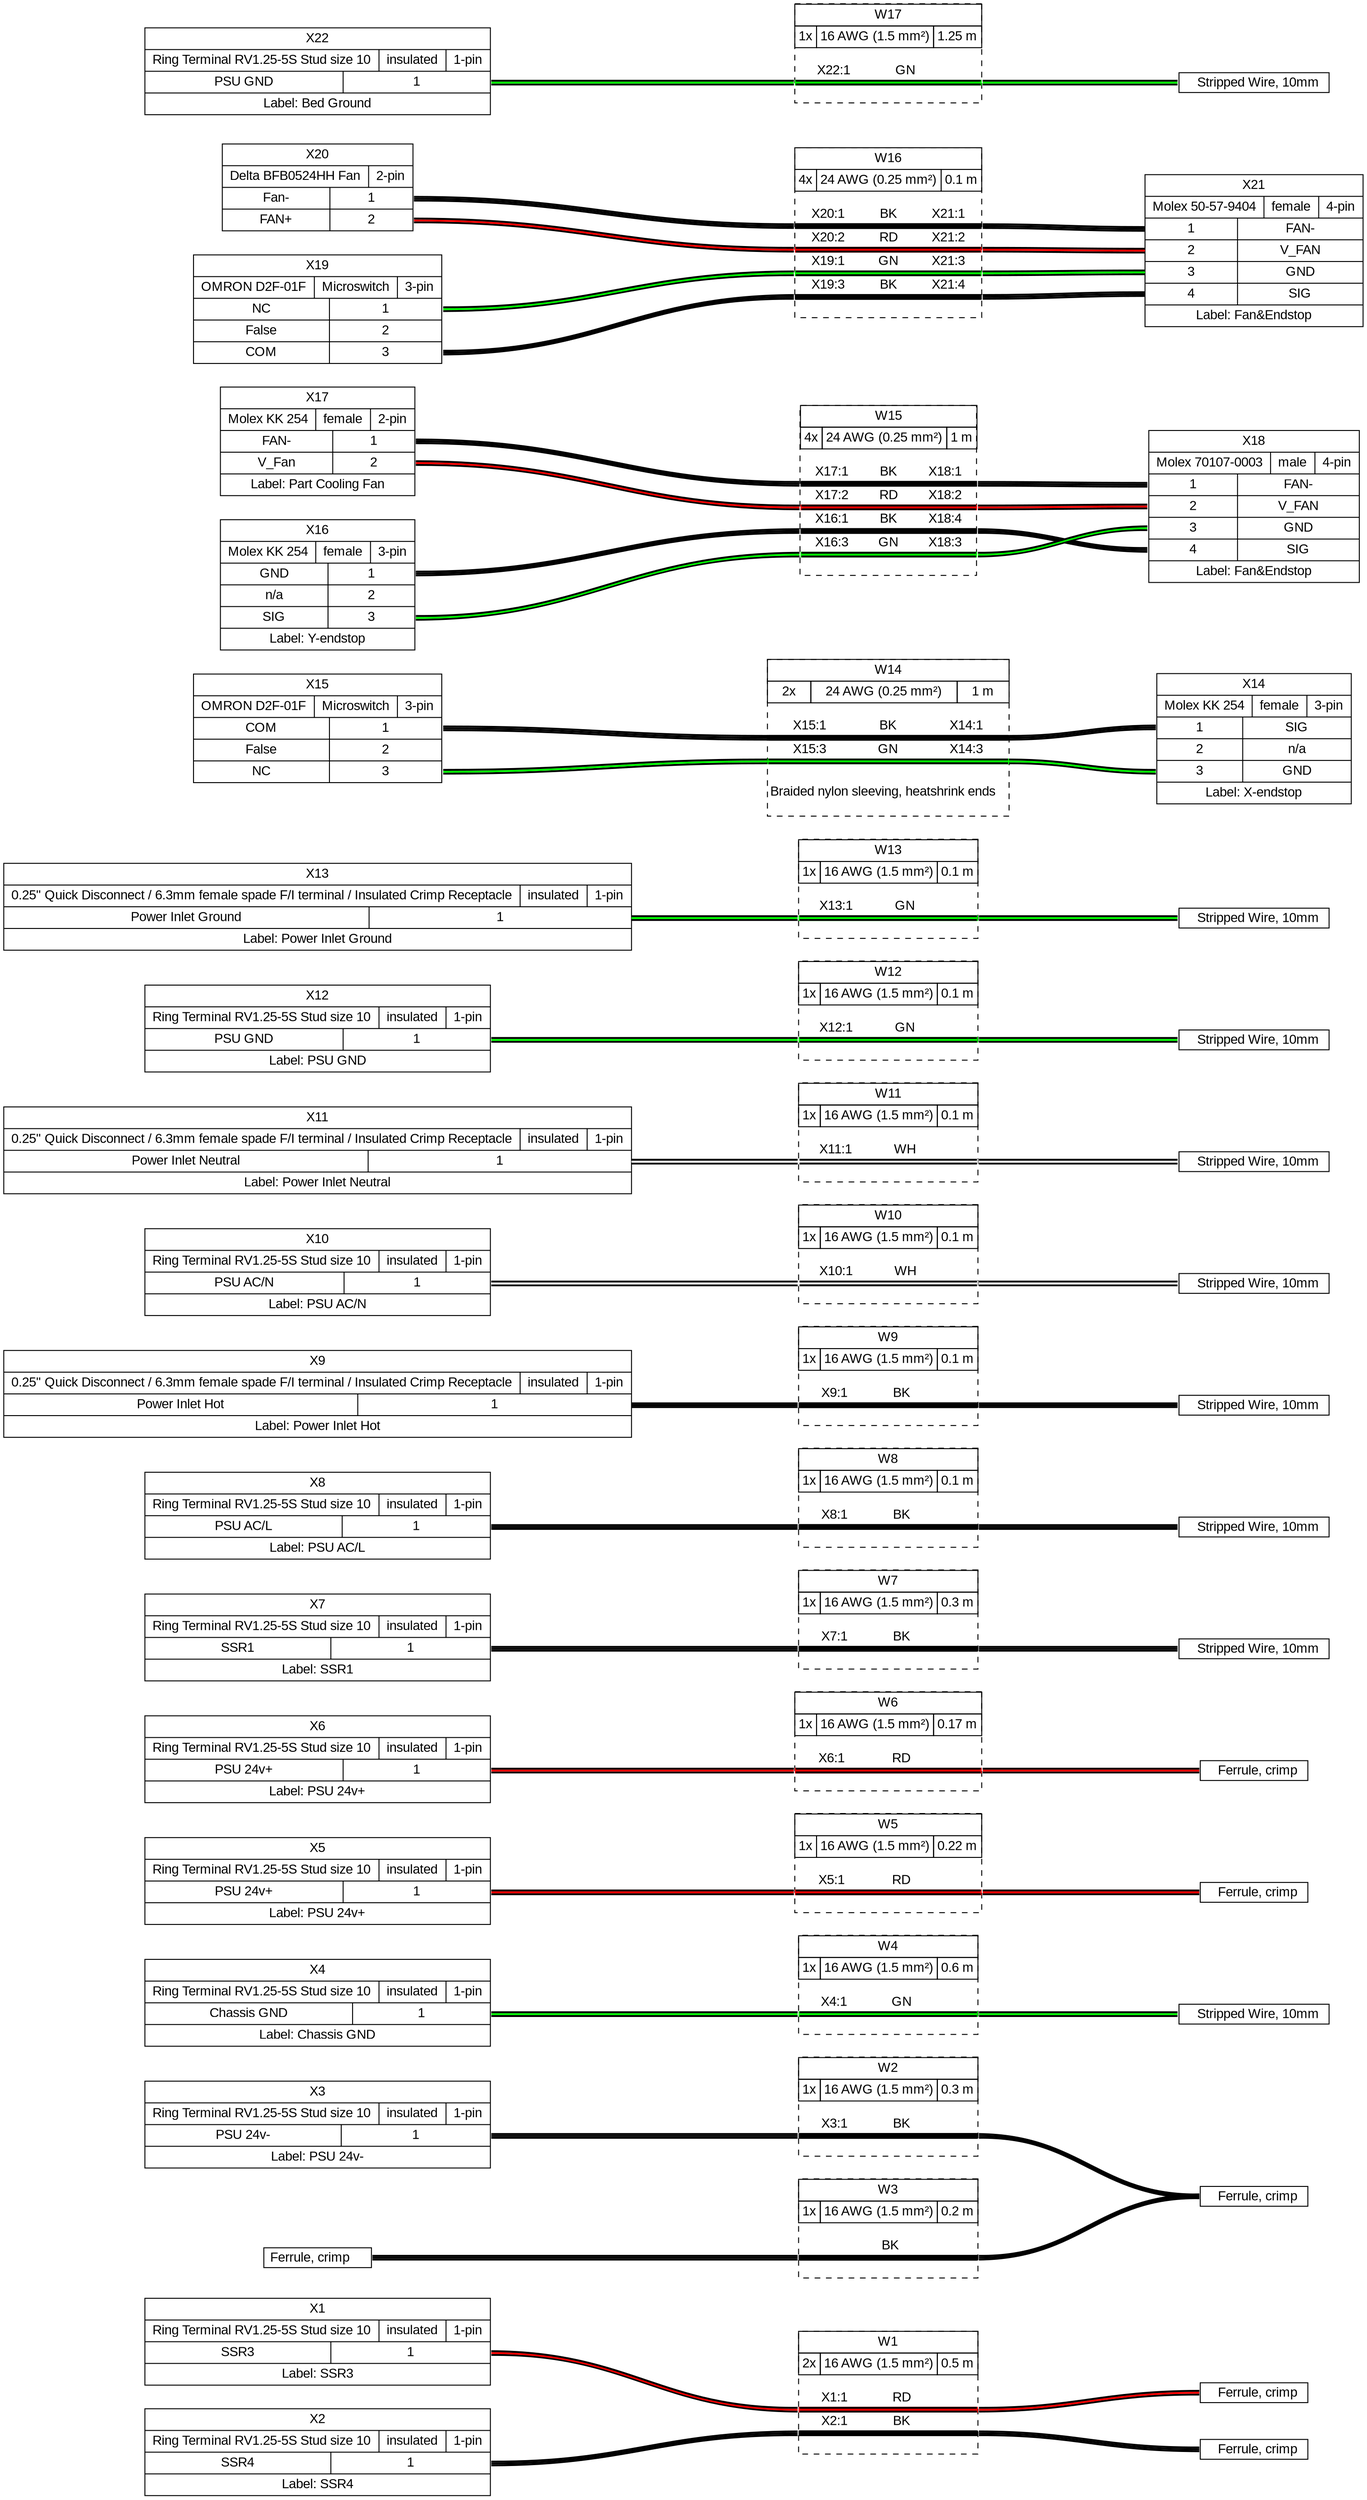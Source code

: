 graph {
// Graph generated by WireViz
// https://github.com/formatc1702/WireViz
	graph [bgcolor=white fontname=arial nodesep=0.33 rankdir=LR ranksep=2]
	node [fillcolor=white fontname=arial shape=record style=filled]
	edge [fontname=arial style=bold]
	X1 [label="X1|{Ring Terminal RV1.25-5S Stud size 10|insulated|1-pin}|{{SSR3}|{<p1r>1}}|Label: SSR3"]
	X2 [label="X2|{Ring Terminal RV1.25-5S Stud size 10|insulated|1-pin}|{{SSR4}|{<p1r>1}}|Label: SSR4"]
	F_10_1 [label=<

                <TABLE BORDER="1" CELLBORDER="0" CELLSPACING="0" CELLPADDING="2"><TR>
                <TD PORT="p1l">  </TD>
                
                <TD PORT="p1r"> Ferrule, crimp  </TD>
                </TR></TABLE>


                > margin=0 orientation=0 shape=none style=filled]
	F_10_2 [label=<

                <TABLE BORDER="1" CELLBORDER="0" CELLSPACING="0" CELLPADDING="2"><TR>
                <TD PORT="p1l">  </TD>
                
                <TD PORT="p1r"> Ferrule, crimp  </TD>
                </TR></TABLE>


                > margin=0 orientation=0 shape=none style=filled]
	X3 [label="X3|{Ring Terminal RV1.25-5S Stud size 10|insulated|1-pin}|{{PSU 24v-}|{<p1r>1}}|Label: PSU 24v-"]
	F_10_3 [label=<

                <TABLE BORDER="1" CELLBORDER="0" CELLSPACING="0" CELLPADDING="2"><TR>
                <TD PORT="p1l">  </TD>
                
                <TD PORT="p1r"> Ferrule, crimp  </TD>
                </TR></TABLE>


                > margin=0 orientation=0 shape=none style=filled]
	F_10_4 [label=<

                <TABLE BORDER="1" CELLBORDER="0" CELLSPACING="0" CELLPADDING="2"><TR>
                <TD PORT="p1l"> Ferrule, crimp  </TD>
                
                <TD PORT="p1r">  </TD>
                </TR></TABLE>


                > margin=0 orientation=180 shape=none style=filled]
	X4 [label="X4|{Ring Terminal RV1.25-5S Stud size 10|insulated|1-pin}|{{Chassis GND}|{<p1r>1}}|Label: Chassis GND"]
	F_10_5 [label=<

                <TABLE BORDER="1" CELLBORDER="0" CELLSPACING="0" CELLPADDING="2"><TR>
                <TD PORT="p1l">  </TD>
                
                <TD PORT="p1r"> Stripped Wire, 10mm  </TD>
                </TR></TABLE>


                > margin=0 orientation=0 shape=none style=filled]
	X5 [label="X5|{Ring Terminal RV1.25-5S Stud size 10|insulated|1-pin}|{{PSU 24v+}|{<p1r>1}}|Label: PSU 24v+"]
	F_10_6 [label=<

                <TABLE BORDER="1" CELLBORDER="0" CELLSPACING="0" CELLPADDING="2"><TR>
                <TD PORT="p1l">  </TD>
                
                <TD PORT="p1r"> Ferrule, crimp  </TD>
                </TR></TABLE>


                > margin=0 orientation=0 shape=none style=filled]
	X6 [label="X6|{Ring Terminal RV1.25-5S Stud size 10|insulated|1-pin}|{{PSU 24v+}|{<p1r>1}}|Label: PSU 24v+"]
	F_10_7 [label=<

                <TABLE BORDER="1" CELLBORDER="0" CELLSPACING="0" CELLPADDING="2"><TR>
                <TD PORT="p1l">  </TD>
                
                <TD PORT="p1r"> Ferrule, crimp  </TD>
                </TR></TABLE>


                > margin=0 orientation=0 shape=none style=filled]
	X7 [label="X7|{Ring Terminal RV1.25-5S Stud size 10|insulated|1-pin}|{{SSR1}|{<p1r>1}}|Label: SSR1"]
	F_10_8 [label=<

                <TABLE BORDER="1" CELLBORDER="0" CELLSPACING="0" CELLPADDING="2"><TR>
                <TD PORT="p1l">  </TD>
                
                <TD PORT="p1r"> Stripped Wire, 10mm  </TD>
                </TR></TABLE>


                > margin=0 orientation=0 shape=none style=filled]
	X8 [label="X8|{Ring Terminal RV1.25-5S Stud size 10|insulated|1-pin}|{{PSU AC/L}|{<p1r>1}}|Label: PSU AC/L"]
	F_10_9 [label=<

                <TABLE BORDER="1" CELLBORDER="0" CELLSPACING="0" CELLPADDING="2"><TR>
                <TD PORT="p1l">  </TD>
                
                <TD PORT="p1r"> Stripped Wire, 10mm  </TD>
                </TR></TABLE>


                > margin=0 orientation=0 shape=none style=filled]
	X9 [label="X9|{0.25\" Quick Disconnect / 6.3mm female spade F/I terminal / Insulated Crimp Receptacle|insulated|1-pin}|{{Power Inlet Hot}|{<p1r>1}}|Label: Power Inlet Hot"]
	F_10_10 [label=<

                <TABLE BORDER="1" CELLBORDER="0" CELLSPACING="0" CELLPADDING="2"><TR>
                <TD PORT="p1l">  </TD>
                
                <TD PORT="p1r"> Stripped Wire, 10mm  </TD>
                </TR></TABLE>


                > margin=0 orientation=0 shape=none style=filled]
	X10 [label="X10|{Ring Terminal RV1.25-5S Stud size 10|insulated|1-pin}|{{PSU AC/N}|{<p1r>1}}|Label: PSU AC/N"]
	F_10_11 [label=<

                <TABLE BORDER="1" CELLBORDER="0" CELLSPACING="0" CELLPADDING="2"><TR>
                <TD PORT="p1l">  </TD>
                
                <TD PORT="p1r"> Stripped Wire, 10mm  </TD>
                </TR></TABLE>


                > margin=0 orientation=0 shape=none style=filled]
	X11 [label="X11|{0.25\" Quick Disconnect / 6.3mm female spade F/I terminal / Insulated Crimp Receptacle|insulated|1-pin}|{{Power Inlet Neutral}|{<p1r>1}}|Label: Power Inlet Neutral"]
	F_10_12 [label=<

                <TABLE BORDER="1" CELLBORDER="0" CELLSPACING="0" CELLPADDING="2"><TR>
                <TD PORT="p1l">  </TD>
                
                <TD PORT="p1r"> Stripped Wire, 10mm  </TD>
                </TR></TABLE>


                > margin=0 orientation=0 shape=none style=filled]
	X12 [label="X12|{Ring Terminal RV1.25-5S Stud size 10|insulated|1-pin}|{{PSU GND}|{<p1r>1}}|Label: PSU GND"]
	F_10_13 [label=<

                <TABLE BORDER="1" CELLBORDER="0" CELLSPACING="0" CELLPADDING="2"><TR>
                <TD PORT="p1l">  </TD>
                
                <TD PORT="p1r"> Stripped Wire, 10mm  </TD>
                </TR></TABLE>


                > margin=0 orientation=0 shape=none style=filled]
	X13 [label="X13|{0.25\" Quick Disconnect / 6.3mm female spade F/I terminal / Insulated Crimp Receptacle|insulated|1-pin}|{{Power Inlet Ground}|{<p1r>1}}|Label: Power Inlet Ground"]
	F_10_14 [label=<

                <TABLE BORDER="1" CELLBORDER="0" CELLSPACING="0" CELLPADDING="2"><TR>
                <TD PORT="p1l">  </TD>
                
                <TD PORT="p1r"> Stripped Wire, 10mm  </TD>
                </TR></TABLE>


                > margin=0 orientation=0 shape=none style=filled]
	X14 [label="X14|{Molex KK 254|female|3-pin}|{{<p1l>1|<p2l>2|<p3l>3}|{SIG|n/a|GND}}|Label: X-endstop"]
	X15 [label="X15|{OMRON D2F-01F|Microswitch|3-pin}|{{COM|False|NC}|{<p1r>1|<p2r>2|<p3r>3}}"]
	X16 [label="X16|{Molex KK 254|female|3-pin}|{{GND|n/a|SIG}|{<p1r>1|<p2r>2|<p3r>3}}|Label: Y-endstop"]
	X17 [label="X17|{Molex KK 254|female|2-pin}|{{FAN-|V_Fan}|{<p1r>1|<p2r>2}}|Label: Part Cooling Fan"]
	X18 [label="X18|{Molex 70107-0003|male|4-pin}|{{<p1l>1|<p2l>2|<p3l>3|<p4l>4}|{FAN-|V_FAN|GND|SIG}}|Label: Fan&Endstop"]
	X19 [label="X19|{OMRON D2F-01F|Microswitch|3-pin}|{{NC|False|COM}|{<p1r>1|<p2r>2|<p3r>3}}"]
	X20 [label="X20|{Delta BFB0524HH Fan|2-pin}|{{Fan-|FAN+}|{<p1r>1|<p2r>2}}"]
	X21 [label="X21|{Molex 50-57-9404|female|4-pin}|{{<p1l>1|<p2l>2|<p3l>3|<p4l>4}|{FAN-|V_FAN|GND|SIG}}|Label: Fan&Endstop"]
	X22 [label="X22|{Ring Terminal RV1.25-5S Stud size 10|insulated|1-pin}|{{PSU GND}|{<p1r>1}}|Label: Bed Ground"]
	F_10_15 [label=<

                <TABLE BORDER="1" CELLBORDER="0" CELLSPACING="0" CELLPADDING="2"><TR>
                <TD PORT="p1l">  </TD>
                
                <TD PORT="p1r"> Stripped Wire, 10mm  </TD>
                </TR></TABLE>


                > margin=0 orientation=0 shape=none style=filled]
	edge [color="#000000:#ff0000:#000000"]
	X1:p1r:e -- W1:w1:w
	W1:w1:e -- F_10_1:w
	edge [color="#000000:#000000:#000000"]
	X2:p1r:e -- W1:w2:w
	W1:w2:e -- F_10_2:w
	W1 [label=<<table border="0" cellspacing="0" cellpadding="0"><tr><td><table border="0" cellspacing="0" cellpadding="3" cellborder="1"><tr><td colspan="3">W1</td></tr><tr><td>2x</td><td>16 AWG (1.5 mm²)</td><td>0.5 m</td></tr></table></td></tr><tr><td>&nbsp;</td></tr><tr><td><table border="0" cellspacing="0" cellborder="0"><tr><td>X1:1</td><td>RD</td><td></td></tr><tr><td colspan="3" cellpadding="0" height="6" bgcolor="#ff0000" border="2" sides="tb" port="w1"></td></tr><tr><td>X2:1</td><td>BK</td><td></td></tr><tr><td colspan="3" cellpadding="0" height="6" bgcolor="#000000" border="2" sides="tb" port="w2"></td></tr><tr><td>&nbsp;</td></tr></table></td></tr></table>> fillcolor=white margin=0 shape=box style="filled,dashed"]
	edge [color="#000000:#000000:#000000"]
	X3:p1r:e -- W2:w1:w
	W2:w1:e -- F_10_3:w
	W2 [label=<<table border="0" cellspacing="0" cellpadding="0"><tr><td><table border="0" cellspacing="0" cellpadding="3" cellborder="1"><tr><td colspan="3">W2</td></tr><tr><td>1x</td><td>16 AWG (1.5 mm²)</td><td>0.3 m</td></tr></table></td></tr><tr><td>&nbsp;</td></tr><tr><td><table border="0" cellspacing="0" cellborder="0"><tr><td>X3:1</td><td>BK</td><td></td></tr><tr><td colspan="3" cellpadding="0" height="6" bgcolor="#000000" border="2" sides="tb" port="w1"></td></tr><tr><td>&nbsp;</td></tr></table></td></tr></table>> fillcolor=white margin=0 shape=box style="filled,dashed"]
	edge [color="#000000:#000000:#000000"]
	F_10_4:e -- W3:w1:w
	W3:w1:e -- F_10_3:w
	W3 [label=<<table border="0" cellspacing="0" cellpadding="0"><tr><td><table border="0" cellspacing="0" cellpadding="3" cellborder="1"><tr><td colspan="3">W3</td></tr><tr><td>1x</td><td>16 AWG (1.5 mm²)</td><td>0.2 m</td></tr></table></td></tr><tr><td>&nbsp;</td></tr><tr><td><table border="0" cellspacing="0" cellborder="0"><tr><td></td><td>BK</td><td></td></tr><tr><td colspan="3" cellpadding="0" height="6" bgcolor="#000000" border="2" sides="tb" port="w1"></td></tr><tr><td>&nbsp;</td></tr></table></td></tr></table>> fillcolor=white margin=0 shape=box style="filled,dashed"]
	edge [color="#000000:#00ff00:#000000"]
	X4:p1r:e -- W4:w1:w
	W4:w1:e -- F_10_5:w
	W4 [label=<<table border="0" cellspacing="0" cellpadding="0"><tr><td><table border="0" cellspacing="0" cellpadding="3" cellborder="1"><tr><td colspan="3">W4</td></tr><tr><td>1x</td><td>16 AWG (1.5 mm²)</td><td>0.6 m</td></tr></table></td></tr><tr><td>&nbsp;</td></tr><tr><td><table border="0" cellspacing="0" cellborder="0"><tr><td>X4:1</td><td>GN</td><td></td></tr><tr><td colspan="3" cellpadding="0" height="6" bgcolor="#00ff00" border="2" sides="tb" port="w1"></td></tr><tr><td>&nbsp;</td></tr></table></td></tr></table>> fillcolor=white margin=0 shape=box style="filled,dashed"]
	edge [color="#000000:#ff0000:#000000"]
	X5:p1r:e -- W5:w1:w
	W5:w1:e -- F_10_6:w
	W5 [label=<<table border="0" cellspacing="0" cellpadding="0"><tr><td><table border="0" cellspacing="0" cellpadding="3" cellborder="1"><tr><td colspan="3">W5</td></tr><tr><td>1x</td><td>16 AWG (1.5 mm²)</td><td>0.22 m</td></tr></table></td></tr><tr><td>&nbsp;</td></tr><tr><td><table border="0" cellspacing="0" cellborder="0"><tr><td>X5:1</td><td>RD</td><td></td></tr><tr><td colspan="3" cellpadding="0" height="6" bgcolor="#ff0000" border="2" sides="tb" port="w1"></td></tr><tr><td>&nbsp;</td></tr></table></td></tr></table>> fillcolor=white margin=0 shape=box style="filled,dashed"]
	edge [color="#000000:#ff0000:#000000"]
	X6:p1r:e -- W6:w1:w
	W6:w1:e -- F_10_7:w
	W6 [label=<<table border="0" cellspacing="0" cellpadding="0"><tr><td><table border="0" cellspacing="0" cellpadding="3" cellborder="1"><tr><td colspan="3">W6</td></tr><tr><td>1x</td><td>16 AWG (1.5 mm²)</td><td>0.17 m</td></tr></table></td></tr><tr><td>&nbsp;</td></tr><tr><td><table border="0" cellspacing="0" cellborder="0"><tr><td>X6:1</td><td>RD</td><td></td></tr><tr><td colspan="3" cellpadding="0" height="6" bgcolor="#ff0000" border="2" sides="tb" port="w1"></td></tr><tr><td>&nbsp;</td></tr></table></td></tr></table>> fillcolor=white margin=0 shape=box style="filled,dashed"]
	edge [color="#000000:#000000:#000000"]
	X7:p1r:e -- W7:w1:w
	W7:w1:e -- F_10_8:w
	W7 [label=<<table border="0" cellspacing="0" cellpadding="0"><tr><td><table border="0" cellspacing="0" cellpadding="3" cellborder="1"><tr><td colspan="3">W7</td></tr><tr><td>1x</td><td>16 AWG (1.5 mm²)</td><td>0.3 m</td></tr></table></td></tr><tr><td>&nbsp;</td></tr><tr><td><table border="0" cellspacing="0" cellborder="0"><tr><td>X7:1</td><td>BK</td><td></td></tr><tr><td colspan="3" cellpadding="0" height="6" bgcolor="#000000" border="2" sides="tb" port="w1"></td></tr><tr><td>&nbsp;</td></tr></table></td></tr></table>> fillcolor=white margin=0 shape=box style="filled,dashed"]
	edge [color="#000000:#000000:#000000"]
	X8:p1r:e -- W8:w1:w
	W8:w1:e -- F_10_9:w
	W8 [label=<<table border="0" cellspacing="0" cellpadding="0"><tr><td><table border="0" cellspacing="0" cellpadding="3" cellborder="1"><tr><td colspan="3">W8</td></tr><tr><td>1x</td><td>16 AWG (1.5 mm²)</td><td>0.1 m</td></tr></table></td></tr><tr><td>&nbsp;</td></tr><tr><td><table border="0" cellspacing="0" cellborder="0"><tr><td>X8:1</td><td>BK</td><td></td></tr><tr><td colspan="3" cellpadding="0" height="6" bgcolor="#000000" border="2" sides="tb" port="w1"></td></tr><tr><td>&nbsp;</td></tr></table></td></tr></table>> fillcolor=white margin=0 shape=box style="filled,dashed"]
	edge [color="#000000:#000000:#000000"]
	X9:p1r:e -- W9:w1:w
	W9:w1:e -- F_10_10:w
	W9 [label=<<table border="0" cellspacing="0" cellpadding="0"><tr><td><table border="0" cellspacing="0" cellpadding="3" cellborder="1"><tr><td colspan="3">W9</td></tr><tr><td>1x</td><td>16 AWG (1.5 mm²)</td><td>0.1 m</td></tr></table></td></tr><tr><td>&nbsp;</td></tr><tr><td><table border="0" cellspacing="0" cellborder="0"><tr><td>X9:1</td><td>BK</td><td></td></tr><tr><td colspan="3" cellpadding="0" height="6" bgcolor="#000000" border="2" sides="tb" port="w1"></td></tr><tr><td>&nbsp;</td></tr></table></td></tr></table>> fillcolor=white margin=0 shape=box style="filled,dashed"]
	edge [color="#000000:#ffffff:#000000"]
	X10:p1r:e -- W10:w1:w
	W10:w1:e -- F_10_11:w
	W10 [label=<<table border="0" cellspacing="0" cellpadding="0"><tr><td><table border="0" cellspacing="0" cellpadding="3" cellborder="1"><tr><td colspan="3">W10</td></tr><tr><td>1x</td><td>16 AWG (1.5 mm²)</td><td>0.1 m</td></tr></table></td></tr><tr><td>&nbsp;</td></tr><tr><td><table border="0" cellspacing="0" cellborder="0"><tr><td>X10:1</td><td>WH</td><td></td></tr><tr><td colspan="3" cellpadding="0" height="6" bgcolor="#ffffff" border="2" sides="tb" port="w1"></td></tr><tr><td>&nbsp;</td></tr></table></td></tr></table>> fillcolor=white margin=0 shape=box style="filled,dashed"]
	edge [color="#000000:#ffffff:#000000"]
	X11:p1r:e -- W11:w1:w
	W11:w1:e -- F_10_12:w
	W11 [label=<<table border="0" cellspacing="0" cellpadding="0"><tr><td><table border="0" cellspacing="0" cellpadding="3" cellborder="1"><tr><td colspan="3">W11</td></tr><tr><td>1x</td><td>16 AWG (1.5 mm²)</td><td>0.1 m</td></tr></table></td></tr><tr><td>&nbsp;</td></tr><tr><td><table border="0" cellspacing="0" cellborder="0"><tr><td>X11:1</td><td>WH</td><td></td></tr><tr><td colspan="3" cellpadding="0" height="6" bgcolor="#ffffff" border="2" sides="tb" port="w1"></td></tr><tr><td>&nbsp;</td></tr></table></td></tr></table>> fillcolor=white margin=0 shape=box style="filled,dashed"]
	edge [color="#000000:#00ff00:#000000"]
	X12:p1r:e -- W12:w1:w
	W12:w1:e -- F_10_13:w
	W12 [label=<<table border="0" cellspacing="0" cellpadding="0"><tr><td><table border="0" cellspacing="0" cellpadding="3" cellborder="1"><tr><td colspan="3">W12</td></tr><tr><td>1x</td><td>16 AWG (1.5 mm²)</td><td>0.1 m</td></tr></table></td></tr><tr><td>&nbsp;</td></tr><tr><td><table border="0" cellspacing="0" cellborder="0"><tr><td>X12:1</td><td>GN</td><td></td></tr><tr><td colspan="3" cellpadding="0" height="6" bgcolor="#00ff00" border="2" sides="tb" port="w1"></td></tr><tr><td>&nbsp;</td></tr></table></td></tr></table>> fillcolor=white margin=0 shape=box style="filled,dashed"]
	edge [color="#000000:#00ff00:#000000"]
	X13:p1r:e -- W13:w1:w
	W13:w1:e -- F_10_14:w
	W13 [label=<<table border="0" cellspacing="0" cellpadding="0"><tr><td><table border="0" cellspacing="0" cellpadding="3" cellborder="1"><tr><td colspan="3">W13</td></tr><tr><td>1x</td><td>16 AWG (1.5 mm²)</td><td>0.1 m</td></tr></table></td></tr><tr><td>&nbsp;</td></tr><tr><td><table border="0" cellspacing="0" cellborder="0"><tr><td>X13:1</td><td>GN</td><td></td></tr><tr><td colspan="3" cellpadding="0" height="6" bgcolor="#00ff00" border="2" sides="tb" port="w1"></td></tr><tr><td>&nbsp;</td></tr></table></td></tr></table>> fillcolor=white margin=0 shape=box style="filled,dashed"]
	edge [color="#000000:#000000:#000000"]
	X15:p1r:e -- W14:w1:w
	W14:w1:e -- X14:p1l:w
	edge [color="#000000:#00ff00:#000000"]
	X15:p3r:e -- W14:w2:w
	W14:w2:e -- X14:p3l:w
	W14 [label=<<table border="0" cellspacing="0" cellpadding="0"><tr><td><table border="0" cellspacing="0" cellpadding="3" cellborder="1"><tr><td colspan="3">W14</td></tr><tr><td>2x</td><td>24 AWG (0.25 mm²)</td><td>1 m</td></tr></table></td></tr><tr><td>&nbsp;</td></tr><tr><td><table border="0" cellspacing="0" cellborder="0"><tr><td>X15:1</td><td>BK</td><td>X14:1</td></tr><tr><td colspan="3" cellpadding="0" height="6" bgcolor="#000000" border="2" sides="tb" port="w1"></td></tr><tr><td>X15:3</td><td>GN</td><td>X14:3</td></tr><tr><td colspan="3" cellpadding="0" height="6" bgcolor="#00ff00" border="2" sides="tb" port="w2"></td></tr><tr><td>&nbsp;</td></tr></table></td></tr><tr><td cellpadding="3">Braided nylon sleeving, heatshrink ends   </td></tr><tr><td>&nbsp;</td></tr></table>> fillcolor=white margin=0 shape=box style="filled,dashed"]
	edge [color="#000000:#000000:#000000"]
	X17:p1r:e -- W15:w1:w
	W15:w1:e -- X18:p1l:w
	edge [color="#000000:#ff0000:#000000"]
	X17:p2r:e -- W15:w2:w
	W15:w2:e -- X18:p2l:w
	edge [color="#000000:#000000:#000000"]
	X16:p1r:e -- W15:w3:w
	W15:w3:e -- X18:p4l:w
	edge [color="#000000:#00ff00:#000000"]
	X16:p3r:e -- W15:w4:w
	W15:w4:e -- X18:p3l:w
	W15 [label=<<table border="0" cellspacing="0" cellpadding="0"><tr><td><table border="0" cellspacing="0" cellpadding="3" cellborder="1"><tr><td colspan="3">W15</td></tr><tr><td>4x</td><td>24 AWG (0.25 mm²)</td><td>1 m</td></tr></table></td></tr><tr><td>&nbsp;</td></tr><tr><td><table border="0" cellspacing="0" cellborder="0"><tr><td>X17:1</td><td>BK</td><td>X18:1</td></tr><tr><td colspan="3" cellpadding="0" height="6" bgcolor="#000000" border="2" sides="tb" port="w1"></td></tr><tr><td>X17:2</td><td>RD</td><td>X18:2</td></tr><tr><td colspan="3" cellpadding="0" height="6" bgcolor="#ff0000" border="2" sides="tb" port="w2"></td></tr><tr><td>X16:1</td><td>BK</td><td>X18:4</td></tr><tr><td colspan="3" cellpadding="0" height="6" bgcolor="#000000" border="2" sides="tb" port="w3"></td></tr><tr><td>X16:3</td><td>GN</td><td>X18:3</td></tr><tr><td colspan="3" cellpadding="0" height="6" bgcolor="#00ff00" border="2" sides="tb" port="w4"></td></tr><tr><td>&nbsp;</td></tr></table></td></tr></table>> fillcolor=white margin=0 shape=box style="filled,dashed"]
	edge [color="#000000:#000000:#000000"]
	X20:p1r:e -- W16:w1:w
	W16:w1:e -- X21:p1l:w
	edge [color="#000000:#ff0000:#000000"]
	X20:p2r:e -- W16:w2:w
	W16:w2:e -- X21:p2l:w
	edge [color="#000000:#00ff00:#000000"]
	X19:p1r:e -- W16:w3:w
	W16:w3:e -- X21:p3l:w
	edge [color="#000000:#000000:#000000"]
	X19:p3r:e -- W16:w4:w
	W16:w4:e -- X21:p4l:w
	W16 [label=<<table border="0" cellspacing="0" cellpadding="0"><tr><td><table border="0" cellspacing="0" cellpadding="3" cellborder="1"><tr><td colspan="3">W16</td></tr><tr><td>4x</td><td>24 AWG (0.25 mm²)</td><td>0.1 m</td></tr></table></td></tr><tr><td>&nbsp;</td></tr><tr><td><table border="0" cellspacing="0" cellborder="0"><tr><td>X20:1</td><td>BK</td><td>X21:1</td></tr><tr><td colspan="3" cellpadding="0" height="6" bgcolor="#000000" border="2" sides="tb" port="w1"></td></tr><tr><td>X20:2</td><td>RD</td><td>X21:2</td></tr><tr><td colspan="3" cellpadding="0" height="6" bgcolor="#ff0000" border="2" sides="tb" port="w2"></td></tr><tr><td>X19:1</td><td>GN</td><td>X21:3</td></tr><tr><td colspan="3" cellpadding="0" height="6" bgcolor="#00ff00" border="2" sides="tb" port="w3"></td></tr><tr><td>X19:3</td><td>BK</td><td>X21:4</td></tr><tr><td colspan="3" cellpadding="0" height="6" bgcolor="#000000" border="2" sides="tb" port="w4"></td></tr><tr><td>&nbsp;</td></tr></table></td></tr></table>> fillcolor=white margin=0 shape=box style="filled,dashed"]
	edge [color="#000000:#00ff00:#000000"]
	X22:p1r:e -- W17:w1:w
	W17:w1:e -- F_10_15:w
	W17 [label=<<table border="0" cellspacing="0" cellpadding="0"><tr><td><table border="0" cellspacing="0" cellpadding="3" cellborder="1"><tr><td colspan="3">W17</td></tr><tr><td>1x</td><td>16 AWG (1.5 mm²)</td><td>1.25 m</td></tr></table></td></tr><tr><td>&nbsp;</td></tr><tr><td><table border="0" cellspacing="0" cellborder="0"><tr><td>X22:1</td><td>GN</td><td></td></tr><tr><td colspan="3" cellpadding="0" height="6" bgcolor="#00ff00" border="2" sides="tb" port="w1"></td></tr><tr><td>&nbsp;</td></tr></table></td></tr></table>> fillcolor=white margin=0 shape=box style="filled,dashed"]
}
